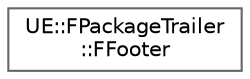 digraph "Graphical Class Hierarchy"
{
 // INTERACTIVE_SVG=YES
 // LATEX_PDF_SIZE
  bgcolor="transparent";
  edge [fontname=Helvetica,fontsize=10,labelfontname=Helvetica,labelfontsize=10];
  node [fontname=Helvetica,fontsize=10,shape=box,height=0.2,width=0.4];
  rankdir="LR";
  Node0 [id="Node000000",label="UE::FPackageTrailer\l::FFooter",height=0.2,width=0.4,color="grey40", fillcolor="white", style="filled",URL="$dd/d2d/structUE_1_1FPackageTrailer_1_1FFooter.html",tooltip=" "];
}
